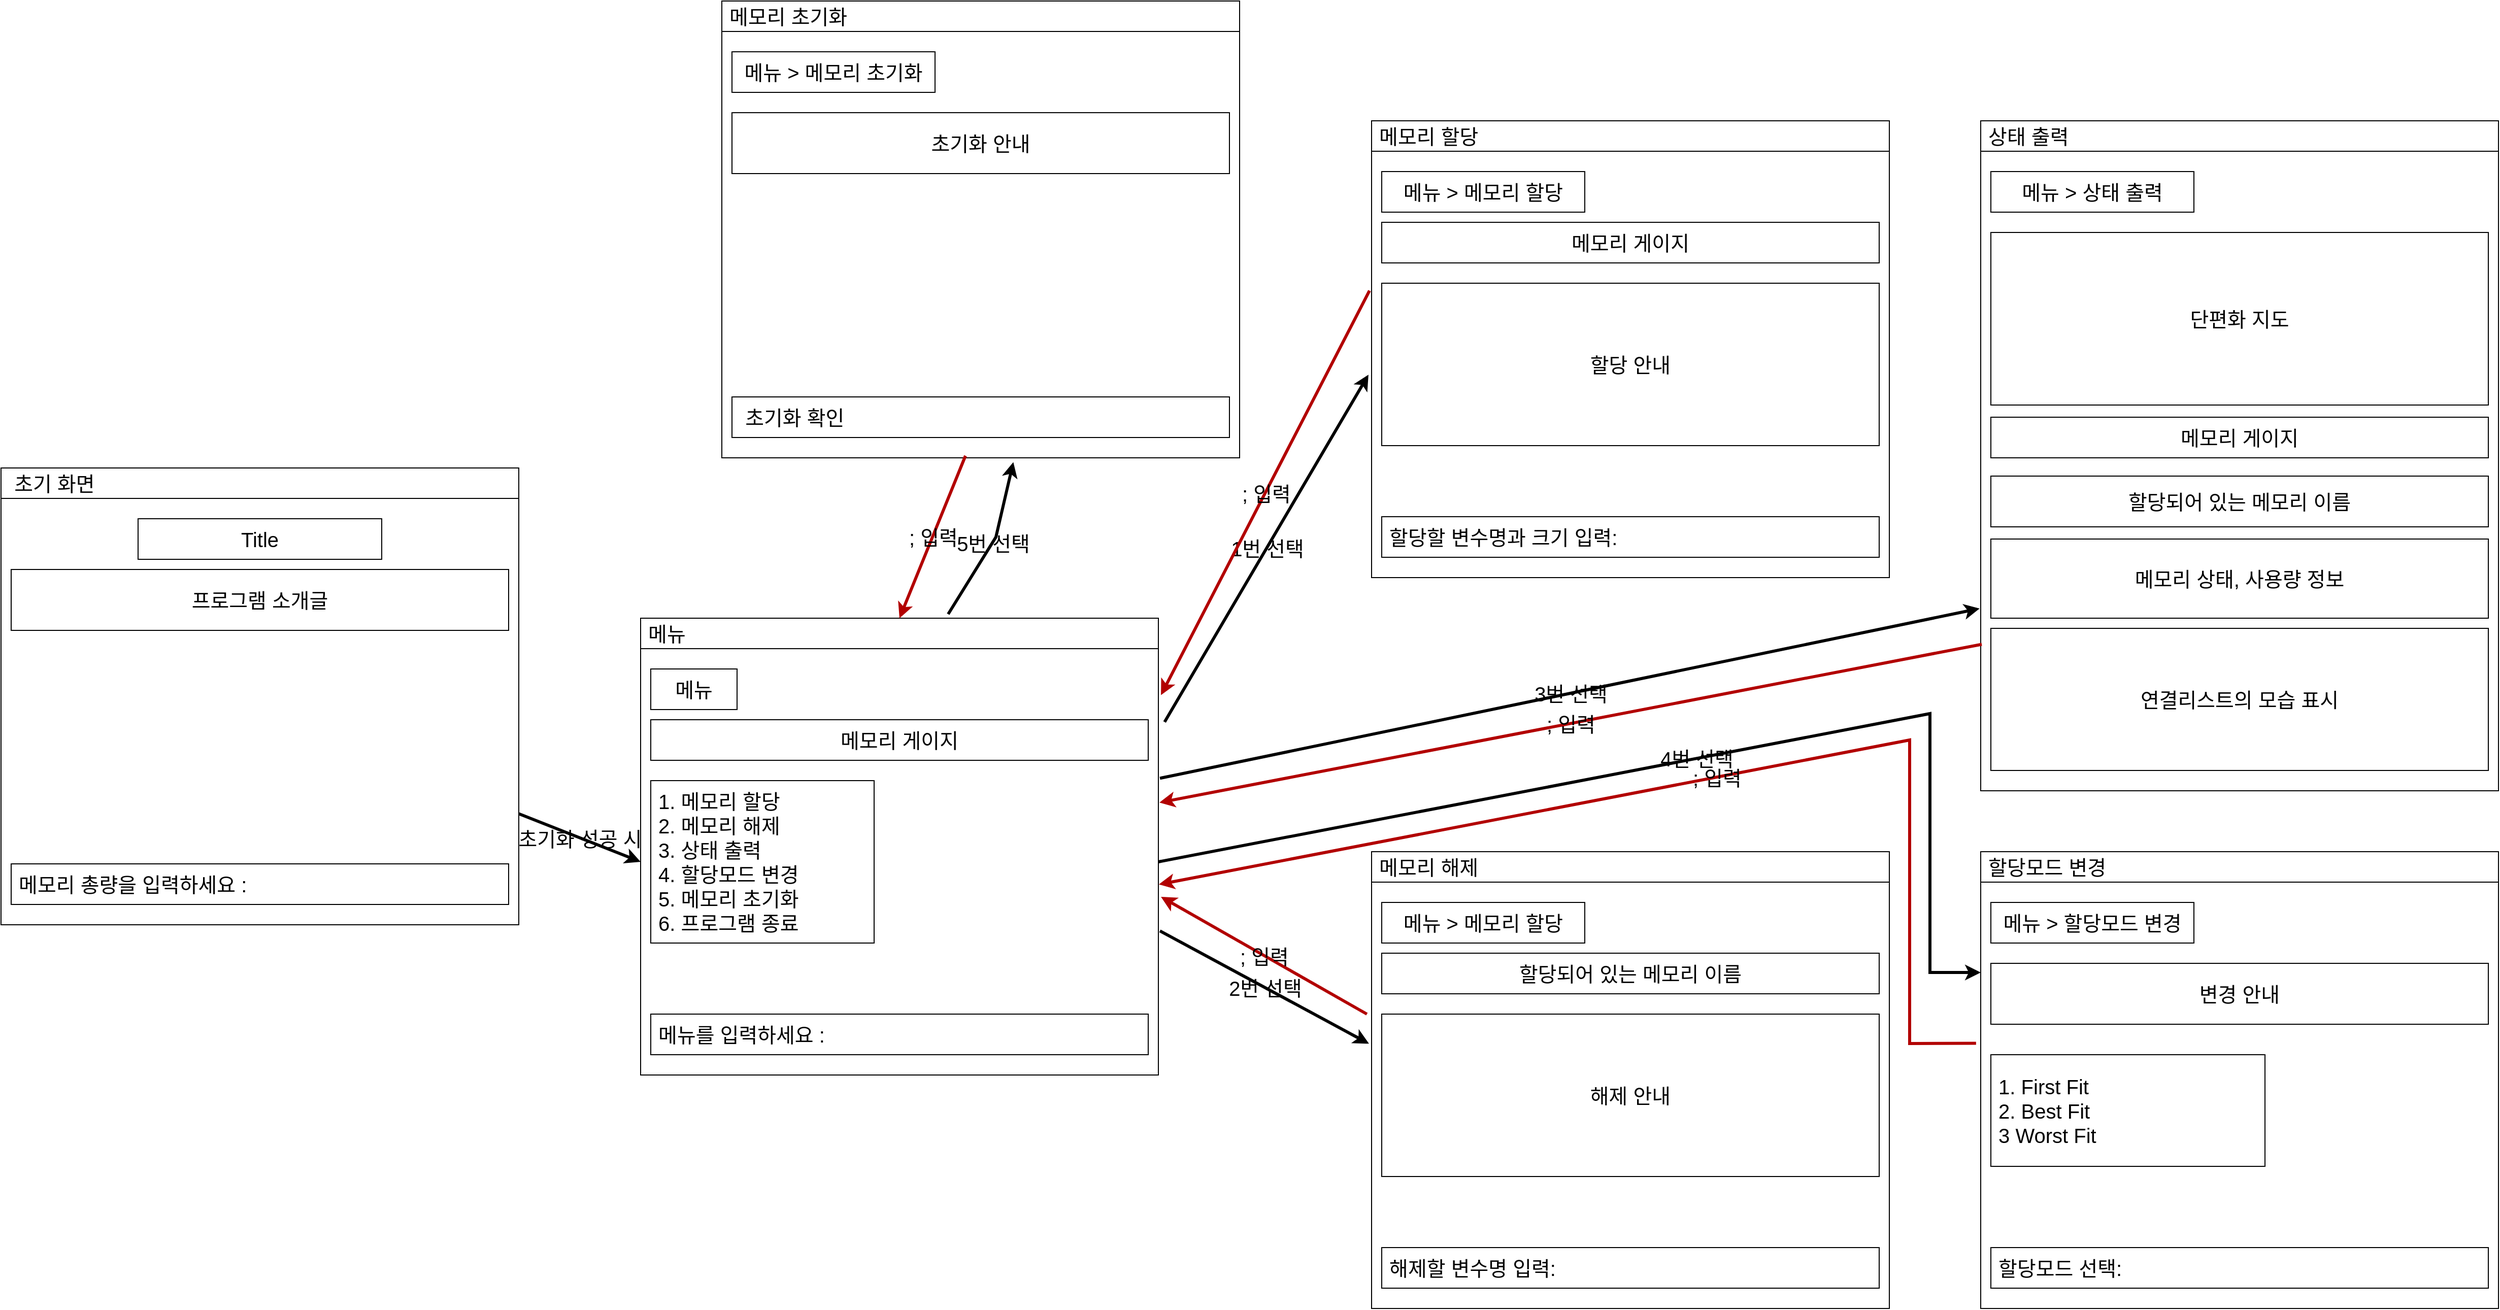 <mxfile version="20.5.3" type="device"><diagram id="IkgcSVEOVTQWrQ8J3BPB" name="페이지-1"><mxGraphModel dx="3268" dy="1694" grid="1" gridSize="10" guides="1" tooltips="1" connect="1" arrows="1" fold="1" page="1" pageScale="1" pageWidth="2336" pageHeight="1654" math="0" shadow="0"><root><mxCell id="0"/><mxCell id="1" parent="0"/><mxCell id="TJ8LhrQECwsmTRzEpKTr-4" value="" style="rounded=0;whiteSpace=wrap;html=1;fillColor=none;labelBackgroundColor=none;" parent="1" vertex="1"><mxGeometry x="80" y="632" width="510" height="420" as="geometry"/></mxCell><mxCell id="TJ8LhrQECwsmTRzEpKTr-6" value="Title" style="rounded=0;whiteSpace=wrap;html=1;fontSize=20;fillColor=none;labelBackgroundColor=none;" parent="1" vertex="1"><mxGeometry x="215" y="652" width="240" height="40" as="geometry"/></mxCell><mxCell id="TJ8LhrQECwsmTRzEpKTr-7" value="프로그램 소개글" style="rounded=0;whiteSpace=wrap;html=1;fontSize=20;fillColor=none;labelBackgroundColor=none;" parent="1" vertex="1"><mxGeometry x="90" y="702" width="490" height="60" as="geometry"/></mxCell><mxCell id="TJ8LhrQECwsmTRzEpKTr-8" value="&amp;nbsp;메모리 총량을 입력하세요 :" style="rounded=0;whiteSpace=wrap;html=1;fontSize=20;align=left;fillColor=none;labelBackgroundColor=none;" parent="1" vertex="1"><mxGeometry x="90" y="992" width="490" height="40" as="geometry"/></mxCell><mxCell id="TJ8LhrQECwsmTRzEpKTr-11" value="&amp;nbsp; 초기 화면" style="rounded=0;whiteSpace=wrap;html=1;fontSize=20;align=left;fillColor=none;labelBackgroundColor=none;" parent="1" vertex="1"><mxGeometry x="80" y="602" width="510" height="30" as="geometry"/></mxCell><mxCell id="TJ8LhrQECwsmTRzEpKTr-12" value="" style="rounded=0;whiteSpace=wrap;html=1;fillColor=none;labelBackgroundColor=none;" parent="1" vertex="1"><mxGeometry x="710" y="780" width="510" height="420" as="geometry"/></mxCell><mxCell id="TJ8LhrQECwsmTRzEpKTr-13" value="메뉴" style="rounded=0;whiteSpace=wrap;html=1;fontSize=20;fillColor=none;labelBackgroundColor=none;" parent="1" vertex="1"><mxGeometry x="720" y="800" width="85" height="40" as="geometry"/></mxCell><mxCell id="TJ8LhrQECwsmTRzEpKTr-14" value="메모리 게이지" style="rounded=0;whiteSpace=wrap;html=1;fontSize=20;fillColor=none;labelBackgroundColor=none;" parent="1" vertex="1"><mxGeometry x="720" y="850" width="490" height="40" as="geometry"/></mxCell><mxCell id="TJ8LhrQECwsmTRzEpKTr-15" value="&amp;nbsp;메뉴를 입력하세요 :" style="rounded=0;whiteSpace=wrap;html=1;fontSize=20;align=left;fillColor=none;labelBackgroundColor=none;" parent="1" vertex="1"><mxGeometry x="720" y="1140" width="490" height="40" as="geometry"/></mxCell><mxCell id="TJ8LhrQECwsmTRzEpKTr-16" value="&amp;nbsp;메뉴" style="rounded=0;whiteSpace=wrap;html=1;fontSize=20;align=left;fillColor=none;labelBackgroundColor=none;" parent="1" vertex="1"><mxGeometry x="710" y="750" width="510" height="30" as="geometry"/></mxCell><mxCell id="TJ8LhrQECwsmTRzEpKTr-17" value="&amp;nbsp;1. 메모리 할당&lt;br&gt;&amp;nbsp;2. 메모리 해제&lt;br&gt;&amp;nbsp;3. 상태 출력&lt;br&gt;&amp;nbsp;4. 할당모드 변경&lt;br&gt;&amp;nbsp;5. 메모리 초기화&lt;br&gt;&amp;nbsp;6. 프로그램 종료" style="rounded=0;whiteSpace=wrap;html=1;fontSize=20;align=left;fillColor=none;labelBackgroundColor=none;" parent="1" vertex="1"><mxGeometry x="720" y="910" width="220" height="160" as="geometry"/></mxCell><mxCell id="TJ8LhrQECwsmTRzEpKTr-40" value="" style="rounded=0;whiteSpace=wrap;html=1;fillColor=none;labelBackgroundColor=none;" parent="1" vertex="1"><mxGeometry x="1430" y="290" width="510" height="420" as="geometry"/></mxCell><mxCell id="TJ8LhrQECwsmTRzEpKTr-41" value="메뉴 &amp;gt; 메모리 할당" style="rounded=0;whiteSpace=wrap;html=1;fontSize=20;fillColor=none;labelBackgroundColor=none;" parent="1" vertex="1"><mxGeometry x="1440" y="310" width="200" height="40" as="geometry"/></mxCell><mxCell id="TJ8LhrQECwsmTRzEpKTr-42" value="메모리 게이지" style="rounded=0;whiteSpace=wrap;html=1;fontSize=20;fillColor=none;labelBackgroundColor=none;" parent="1" vertex="1"><mxGeometry x="1440" y="360" width="490" height="40" as="geometry"/></mxCell><mxCell id="TJ8LhrQECwsmTRzEpKTr-43" value="&amp;nbsp;할당할 변수명과 크기 입력:&amp;nbsp;" style="rounded=0;whiteSpace=wrap;html=1;fontSize=20;align=left;fillColor=none;labelBackgroundColor=none;" parent="1" vertex="1"><mxGeometry x="1440" y="650" width="490" height="40" as="geometry"/></mxCell><mxCell id="TJ8LhrQECwsmTRzEpKTr-44" value="&amp;nbsp;메모리 할당" style="rounded=0;whiteSpace=wrap;html=1;fontSize=20;align=left;fillColor=none;labelBackgroundColor=none;" parent="1" vertex="1"><mxGeometry x="1430" y="260" width="510" height="30" as="geometry"/></mxCell><mxCell id="TJ8LhrQECwsmTRzEpKTr-45" value="할당 안내" style="rounded=0;whiteSpace=wrap;html=1;fontSize=20;fillColor=none;labelBackgroundColor=none;" parent="1" vertex="1"><mxGeometry x="1440" y="420" width="490" height="160" as="geometry"/></mxCell><mxCell id="TJ8LhrQECwsmTRzEpKTr-64" value="" style="rounded=0;whiteSpace=wrap;html=1;fillColor=none;labelBackgroundColor=none;" parent="1" vertex="1"><mxGeometry x="2030" y="290" width="510" height="630" as="geometry"/></mxCell><mxCell id="TJ8LhrQECwsmTRzEpKTr-65" value="메뉴 &amp;gt; 상태 출력" style="rounded=0;whiteSpace=wrap;html=1;fontSize=20;fillColor=none;labelBackgroundColor=none;" parent="1" vertex="1"><mxGeometry x="2040" y="310" width="200" height="40" as="geometry"/></mxCell><mxCell id="TJ8LhrQECwsmTRzEpKTr-66" value="메모리 게이지" style="rounded=0;whiteSpace=wrap;html=1;fontSize=20;fillColor=none;labelBackgroundColor=none;" parent="1" vertex="1"><mxGeometry x="2040" y="552" width="490" height="40" as="geometry"/></mxCell><mxCell id="TJ8LhrQECwsmTRzEpKTr-68" value="&amp;nbsp;상태 출력" style="rounded=0;whiteSpace=wrap;html=1;fontSize=20;align=left;fillColor=none;labelBackgroundColor=none;" parent="1" vertex="1"><mxGeometry x="2030" y="260" width="510" height="30" as="geometry"/></mxCell><mxCell id="TJ8LhrQECwsmTRzEpKTr-69" value="단편화 지도" style="rounded=0;whiteSpace=wrap;html=1;fontSize=20;fillColor=none;labelBackgroundColor=none;" parent="1" vertex="1"><mxGeometry x="2040" y="370" width="490" height="170" as="geometry"/></mxCell><mxCell id="TJ8LhrQECwsmTRzEpKTr-70" value="" style="rounded=0;whiteSpace=wrap;html=1;fillColor=none;labelBackgroundColor=none;" parent="1" vertex="1"><mxGeometry x="1430" y="1010" width="510" height="420" as="geometry"/></mxCell><mxCell id="TJ8LhrQECwsmTRzEpKTr-71" value="메뉴 &amp;gt; 메모리 할당" style="rounded=0;whiteSpace=wrap;html=1;fontSize=20;fillColor=none;labelBackgroundColor=none;" parent="1" vertex="1"><mxGeometry x="1440" y="1030" width="200" height="40" as="geometry"/></mxCell><mxCell id="TJ8LhrQECwsmTRzEpKTr-72" value="할당되어 있는 메모리 이름" style="rounded=0;whiteSpace=wrap;html=1;fontSize=20;fillColor=none;labelBackgroundColor=none;" parent="1" vertex="1"><mxGeometry x="1440" y="1080" width="490" height="40" as="geometry"/></mxCell><mxCell id="TJ8LhrQECwsmTRzEpKTr-73" value="&amp;nbsp;해제할 변수명 입력:" style="rounded=0;whiteSpace=wrap;html=1;fontSize=20;align=left;fillColor=none;labelBackgroundColor=none;" parent="1" vertex="1"><mxGeometry x="1440" y="1370" width="490" height="40" as="geometry"/></mxCell><mxCell id="TJ8LhrQECwsmTRzEpKTr-74" value="&amp;nbsp;메모리 해제" style="rounded=0;whiteSpace=wrap;html=1;fontSize=20;align=left;fillColor=none;labelBackgroundColor=none;" parent="1" vertex="1"><mxGeometry x="1430" y="980" width="510" height="30" as="geometry"/></mxCell><mxCell id="TJ8LhrQECwsmTRzEpKTr-75" value="해제 안내" style="rounded=0;whiteSpace=wrap;html=1;fontSize=20;fillColor=none;labelBackgroundColor=none;" parent="1" vertex="1"><mxGeometry x="1440" y="1140" width="490" height="160" as="geometry"/></mxCell><mxCell id="TJ8LhrQECwsmTRzEpKTr-76" value="" style="rounded=0;whiteSpace=wrap;html=1;fillColor=none;labelBackgroundColor=none;" parent="1" vertex="1"><mxGeometry x="2030" y="1010" width="510" height="420" as="geometry"/></mxCell><mxCell id="TJ8LhrQECwsmTRzEpKTr-77" value="메뉴 &amp;gt; 할당모드 변경" style="rounded=0;whiteSpace=wrap;html=1;fontSize=20;fillColor=none;labelBackgroundColor=none;" parent="1" vertex="1"><mxGeometry x="2040" y="1030" width="200" height="40" as="geometry"/></mxCell><mxCell id="TJ8LhrQECwsmTRzEpKTr-79" value="&amp;nbsp;할당모드 선택:" style="rounded=0;whiteSpace=wrap;html=1;fontSize=20;align=left;fillColor=none;labelBackgroundColor=none;" parent="1" vertex="1"><mxGeometry x="2040" y="1370" width="490" height="40" as="geometry"/></mxCell><mxCell id="TJ8LhrQECwsmTRzEpKTr-80" value="&amp;nbsp;할당모드 변경" style="rounded=0;whiteSpace=wrap;html=1;fontSize=20;align=left;fillColor=none;labelBackgroundColor=none;" parent="1" vertex="1"><mxGeometry x="2030" y="980" width="510" height="30" as="geometry"/></mxCell><mxCell id="TJ8LhrQECwsmTRzEpKTr-81" value="&lt;div style=&quot;&quot;&gt;&lt;span style=&quot;&quot;&gt;&amp;nbsp;1. First Fit&lt;/span&gt;&lt;/div&gt;&amp;nbsp;2. Best Fit&lt;br&gt;&amp;nbsp;3 Worst Fit" style="rounded=0;whiteSpace=wrap;html=1;fontSize=20;align=left;fillColor=none;labelBackgroundColor=none;" parent="1" vertex="1"><mxGeometry x="2040" y="1180" width="270" height="110" as="geometry"/></mxCell><mxCell id="TJ8LhrQECwsmTRzEpKTr-82" value="변경 안내" style="rounded=0;whiteSpace=wrap;html=1;fontSize=20;fillColor=none;labelBackgroundColor=none;" parent="1" vertex="1"><mxGeometry x="2040" y="1090" width="490" height="60" as="geometry"/></mxCell><mxCell id="TJ8LhrQECwsmTRzEpKTr-83" value="할당되어 있는 메모리 이름" style="rounded=0;whiteSpace=wrap;html=1;fontSize=20;fillColor=none;labelBackgroundColor=none;" parent="1" vertex="1"><mxGeometry x="2040" y="610" width="490" height="50" as="geometry"/></mxCell><mxCell id="TJ8LhrQECwsmTRzEpKTr-84" value="메모리 상태, 사용량 정보" style="rounded=0;whiteSpace=wrap;html=1;fontSize=20;fillColor=none;labelBackgroundColor=none;" parent="1" vertex="1"><mxGeometry x="2040" y="672" width="490" height="78" as="geometry"/></mxCell><mxCell id="TJ8LhrQECwsmTRzEpKTr-85" value="연결리스트의 모습 표시" style="rounded=0;whiteSpace=wrap;html=1;fontSize=20;fillColor=none;labelBackgroundColor=none;" parent="1" vertex="1"><mxGeometry x="2040" y="760" width="490" height="140" as="geometry"/></mxCell><mxCell id="TJ8LhrQECwsmTRzEpKTr-99" value="" style="endArrow=classic;html=1;rounded=0;strokeWidth=3;fontSize=20;entryX=0;entryY=0.5;entryDx=0;entryDy=0;labelBackgroundColor=none;" parent="1" source="TJ8LhrQECwsmTRzEpKTr-4" target="TJ8LhrQECwsmTRzEpKTr-12" edge="1"><mxGeometry relative="1" as="geometry"><mxPoint x="590" y="842" as="sourcePoint"/><mxPoint x="690" y="842" as="targetPoint"/></mxGeometry></mxCell><mxCell id="TJ8LhrQECwsmTRzEpKTr-100" value="초기화 성공 시" style="edgeLabel;resizable=0;html=1;align=center;verticalAlign=middle;fontSize=20;labelBackgroundColor=none;" parent="TJ8LhrQECwsmTRzEpKTr-99" connectable="0" vertex="1"><mxGeometry relative="1" as="geometry"/></mxCell><mxCell id="TJ8LhrQECwsmTRzEpKTr-101" value="" style="endArrow=classic;html=1;rounded=0;strokeWidth=3;fontSize=20;entryX=-0.006;entryY=0.524;entryDx=0;entryDy=0;entryPerimeter=0;labelBackgroundColor=none;exitX=1.012;exitY=0.172;exitDx=0;exitDy=0;exitPerimeter=0;" parent="1" target="TJ8LhrQECwsmTRzEpKTr-40" edge="1" source="TJ8LhrQECwsmTRzEpKTr-12"><mxGeometry relative="1" as="geometry"><mxPoint x="1260" y="770" as="sourcePoint"/><mxPoint x="1360" y="770" as="targetPoint"/></mxGeometry></mxCell><mxCell id="TJ8LhrQECwsmTRzEpKTr-102" value="1번 선택" style="edgeLabel;resizable=0;html=1;align=center;verticalAlign=middle;fontSize=20;labelBackgroundColor=none;" parent="TJ8LhrQECwsmTRzEpKTr-101" connectable="0" vertex="1"><mxGeometry relative="1" as="geometry"/></mxCell><mxCell id="TJ8LhrQECwsmTRzEpKTr-103" value="" style="endArrow=classic;html=1;rounded=0;strokeWidth=3;fontSize=20;entryX=-0.005;entryY=0.379;entryDx=0;entryDy=0;labelBackgroundColor=none;entryPerimeter=0;exitX=1.003;exitY=0.662;exitDx=0;exitDy=0;exitPerimeter=0;" parent="1" target="TJ8LhrQECwsmTRzEpKTr-70" edge="1" source="TJ8LhrQECwsmTRzEpKTr-12"><mxGeometry relative="1" as="geometry"><mxPoint x="1260" y="930" as="sourcePoint"/><mxPoint x="1420" y="920" as="targetPoint"/></mxGeometry></mxCell><mxCell id="TJ8LhrQECwsmTRzEpKTr-104" value="2번 선택" style="edgeLabel;resizable=0;html=1;align=center;verticalAlign=middle;fontSize=20;labelBackgroundColor=none;" parent="TJ8LhrQECwsmTRzEpKTr-103" connectable="0" vertex="1"><mxGeometry relative="1" as="geometry"/></mxCell><mxCell id="TJ8LhrQECwsmTRzEpKTr-106" value="" style="endArrow=classic;html=1;rounded=0;strokeWidth=3;fontSize=20;entryX=-0.002;entryY=0.715;entryDx=0;entryDy=0;entryPerimeter=0;labelBackgroundColor=none;exitX=1.003;exitY=0.304;exitDx=0;exitDy=0;exitPerimeter=0;" parent="1" target="TJ8LhrQECwsmTRzEpKTr-64" edge="1" source="TJ8LhrQECwsmTRzEpKTr-12"><mxGeometry relative="1" as="geometry"><mxPoint x="1260" y="810" as="sourcePoint"/><mxPoint x="1360" y="810" as="targetPoint"/></mxGeometry></mxCell><mxCell id="TJ8LhrQECwsmTRzEpKTr-107" value="3번 선택" style="edgeLabel;resizable=0;html=1;align=center;verticalAlign=middle;fontSize=20;labelBackgroundColor=none;" parent="TJ8LhrQECwsmTRzEpKTr-106" connectable="0" vertex="1"><mxGeometry relative="1" as="geometry"/></mxCell><mxCell id="TJ8LhrQECwsmTRzEpKTr-108" value="" style="endArrow=classic;html=1;rounded=0;strokeWidth=3;fontSize=20;entryX=0;entryY=0.25;entryDx=0;entryDy=0;labelBackgroundColor=none;exitX=1;exitY=0.5;exitDx=0;exitDy=0;" parent="1" edge="1" source="TJ8LhrQECwsmTRzEpKTr-12"><mxGeometry relative="1" as="geometry"><mxPoint x="1250" y="870" as="sourcePoint"/><mxPoint x="2030" y="1099" as="targetPoint"/><Array as="points"><mxPoint x="1980" y="844"/><mxPoint x="1980" y="1099"/></Array></mxGeometry></mxCell><mxCell id="TJ8LhrQECwsmTRzEpKTr-109" value="4번 선택" style="edgeLabel;resizable=0;html=1;align=center;verticalAlign=middle;fontSize=20;labelBackgroundColor=none;" parent="TJ8LhrQECwsmTRzEpKTr-108" connectable="0" vertex="1"><mxGeometry relative="1" as="geometry"/></mxCell><mxCell id="TJ8LhrQECwsmTRzEpKTr-113" value="" style="endArrow=classic;html=1;rounded=0;strokeWidth=3;fontSize=20;entryX=1.005;entryY=0.109;entryDx=0;entryDy=0;entryPerimeter=0;exitX=-0.004;exitY=0.327;exitDx=0;exitDy=0;exitPerimeter=0;fillColor=#e51400;strokeColor=#B20000;labelBackgroundColor=none;" parent="1" source="TJ8LhrQECwsmTRzEpKTr-40" target="TJ8LhrQECwsmTRzEpKTr-12" edge="1"><mxGeometry relative="1" as="geometry"><mxPoint x="1290" y="870" as="sourcePoint"/><mxPoint x="1390" y="870" as="targetPoint"/></mxGeometry></mxCell><mxCell id="TJ8LhrQECwsmTRzEpKTr-114" value="; 입력" style="edgeLabel;resizable=0;html=1;align=center;verticalAlign=middle;fontSize=20;labelBackgroundColor=none;" parent="TJ8LhrQECwsmTRzEpKTr-113" connectable="0" vertex="1"><mxGeometry relative="1" as="geometry"/></mxCell><mxCell id="TJ8LhrQECwsmTRzEpKTr-115" value="" style="endArrow=classic;html=1;rounded=0;strokeWidth=3;fontSize=20;entryX=1.005;entryY=0.582;entryDx=0;entryDy=0;entryPerimeter=0;exitX=-0.004;exitY=0.327;exitDx=0;exitDy=0;exitPerimeter=0;fillColor=#e51400;strokeColor=#B20000;labelBackgroundColor=none;" parent="1" target="TJ8LhrQECwsmTRzEpKTr-12" edge="1"><mxGeometry relative="1" as="geometry"><mxPoint x="1425.41" y="1140" as="sourcePoint"/><mxPoint x="1260.0" y="1388.44" as="targetPoint"/></mxGeometry></mxCell><mxCell id="TJ8LhrQECwsmTRzEpKTr-116" value="; 입력" style="edgeLabel;resizable=0;html=1;align=center;verticalAlign=middle;fontSize=20;labelBackgroundColor=none;" parent="TJ8LhrQECwsmTRzEpKTr-115" connectable="0" vertex="1"><mxGeometry relative="1" as="geometry"/></mxCell><mxCell id="TJ8LhrQECwsmTRzEpKTr-119" value="" style="endArrow=classic;html=1;rounded=0;strokeWidth=3;fontSize=20;exitX=0.002;exitY=0.771;exitDx=0;exitDy=0;exitPerimeter=0;entryX=1.002;entryY=0.361;entryDx=0;entryDy=0;entryPerimeter=0;fillColor=#e51400;strokeColor=#B20000;labelBackgroundColor=none;" parent="1" source="TJ8LhrQECwsmTRzEpKTr-64" target="TJ8LhrQECwsmTRzEpKTr-12" edge="1"><mxGeometry relative="1" as="geometry"><mxPoint x="1260" y="780" as="sourcePoint"/><mxPoint x="1340" y="750" as="targetPoint"/></mxGeometry></mxCell><mxCell id="TJ8LhrQECwsmTRzEpKTr-120" value="; 입력" style="edgeLabel;resizable=0;html=1;align=center;verticalAlign=middle;fontSize=20;labelBackgroundColor=none;" parent="TJ8LhrQECwsmTRzEpKTr-119" connectable="0" vertex="1"><mxGeometry relative="1" as="geometry"/></mxCell><mxCell id="TJ8LhrQECwsmTRzEpKTr-121" value="" style="endArrow=classic;html=1;rounded=0;strokeWidth=3;fontSize=20;exitX=-0.009;exitY=0.378;exitDx=0;exitDy=0;exitPerimeter=0;entryX=1.001;entryY=0.553;entryDx=0;entryDy=0;entryPerimeter=0;fillColor=#e51400;strokeColor=#B20000;labelBackgroundColor=none;" parent="1" source="TJ8LhrQECwsmTRzEpKTr-76" target="TJ8LhrQECwsmTRzEpKTr-12" edge="1"><mxGeometry relative="1" as="geometry"><mxPoint x="1660" y="950" as="sourcePoint"/><mxPoint x="1760" y="950" as="targetPoint"/><Array as="points"><mxPoint x="1960" y="1169"/><mxPoint x="1960" y="870"/></Array></mxGeometry></mxCell><mxCell id="TJ8LhrQECwsmTRzEpKTr-122" value="; 입력" style="edgeLabel;resizable=0;html=1;align=center;verticalAlign=middle;fontSize=20;labelBackgroundColor=none;" parent="TJ8LhrQECwsmTRzEpKTr-121" connectable="0" vertex="1"><mxGeometry relative="1" as="geometry"/></mxCell><mxCell id="nAODhxzioCGyF-o5SK4U-1" value="" style="rounded=0;whiteSpace=wrap;html=1;fillColor=none;labelBackgroundColor=none;" vertex="1" parent="1"><mxGeometry x="790" y="172" width="510" height="420" as="geometry"/></mxCell><mxCell id="nAODhxzioCGyF-o5SK4U-2" value="메뉴 &amp;gt; 메모리 초기화" style="rounded=0;whiteSpace=wrap;html=1;fontSize=20;fillColor=none;labelBackgroundColor=none;" vertex="1" parent="1"><mxGeometry x="800" y="192" width="200" height="40" as="geometry"/></mxCell><mxCell id="nAODhxzioCGyF-o5SK4U-3" value="&amp;nbsp; 초기화 확인" style="rounded=0;whiteSpace=wrap;html=1;fontSize=20;align=left;fillColor=none;labelBackgroundColor=none;" vertex="1" parent="1"><mxGeometry x="800" y="532" width="490" height="40" as="geometry"/></mxCell><mxCell id="nAODhxzioCGyF-o5SK4U-4" value="&amp;nbsp;메모리 초기화" style="rounded=0;whiteSpace=wrap;html=1;fontSize=20;align=left;fillColor=none;labelBackgroundColor=none;" vertex="1" parent="1"><mxGeometry x="790" y="142" width="510" height="30" as="geometry"/></mxCell><mxCell id="nAODhxzioCGyF-o5SK4U-6" value="초기화 안내" style="rounded=0;whiteSpace=wrap;html=1;fontSize=20;fillColor=none;labelBackgroundColor=none;" vertex="1" parent="1"><mxGeometry x="800" y="252" width="490" height="60" as="geometry"/></mxCell><mxCell id="nAODhxzioCGyF-o5SK4U-7" value="" style="endArrow=classic;html=1;rounded=0;strokeWidth=3;fontSize=20;entryX=0.5;entryY=0;entryDx=0;entryDy=0;fillColor=#e51400;strokeColor=#B20000;labelBackgroundColor=none;" edge="1" parent="1" target="TJ8LhrQECwsmTRzEpKTr-16"><mxGeometry relative="1" as="geometry"><mxPoint x="1030" y="590" as="sourcePoint"/><mxPoint x="900.0" y="751.22" as="targetPoint"/></mxGeometry></mxCell><mxCell id="nAODhxzioCGyF-o5SK4U-8" value="; 입력" style="edgeLabel;resizable=0;html=1;align=center;verticalAlign=middle;fontSize=20;labelBackgroundColor=none;" connectable="0" vertex="1" parent="nAODhxzioCGyF-o5SK4U-7"><mxGeometry relative="1" as="geometry"/></mxCell><mxCell id="nAODhxzioCGyF-o5SK4U-9" value="" style="endArrow=classic;html=1;rounded=0;strokeWidth=3;fontSize=20;labelBackgroundColor=none;exitX=0.594;exitY=-0.133;exitDx=0;exitDy=0;exitPerimeter=0;entryX=0.563;entryY=1.01;entryDx=0;entryDy=0;entryPerimeter=0;" edge="1" parent="1" source="TJ8LhrQECwsmTRzEpKTr-16" target="nAODhxzioCGyF-o5SK4U-1"><mxGeometry relative="1" as="geometry"><mxPoint x="1040.0" y="752.0" as="sourcePoint"/><mxPoint x="1140.82" y="592" as="targetPoint"/><Array as="points"><mxPoint x="1060" y="670"/></Array></mxGeometry></mxCell><mxCell id="nAODhxzioCGyF-o5SK4U-10" value="5번 선택" style="edgeLabel;resizable=0;html=1;align=center;verticalAlign=middle;fontSize=20;labelBackgroundColor=none;" connectable="0" vertex="1" parent="nAODhxzioCGyF-o5SK4U-9"><mxGeometry relative="1" as="geometry"/></mxCell></root></mxGraphModel></diagram></mxfile>